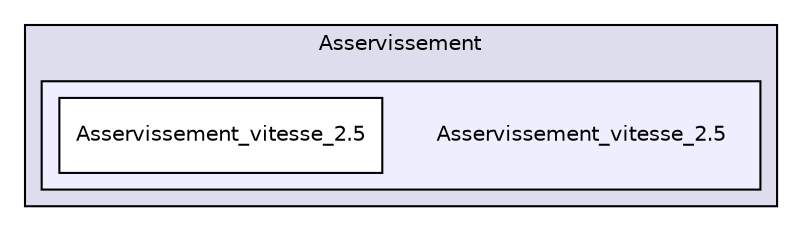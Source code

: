 digraph "Software/Asservissement/Asservissement/Asservissement_vitesse_2.5" {
  compound=true
  node [ fontsize="10", fontname="Helvetica"];
  edge [ labelfontsize="10", labelfontname="Helvetica"];
  subgraph clusterdir_015792a4dd2b8cb6ab1d637735ba0c6d {
    graph [ bgcolor="#ddddee", pencolor="black", label="Asservissement" fontname="Helvetica", fontsize="10", URL="dir_015792a4dd2b8cb6ab1d637735ba0c6d.html"]
  subgraph clusterdir_182a68fd732d23b8d125c6b3f337d287 {
    graph [ bgcolor="#eeeeff", pencolor="black", label="" URL="dir_182a68fd732d23b8d125c6b3f337d287.html"];
    dir_182a68fd732d23b8d125c6b3f337d287 [shape=plaintext label="Asservissement_vitesse_2.5"];
    dir_789455f516b23caa818d097abf292878 [shape=box label="Asservissement_vitesse_2.5" color="black" fillcolor="white" style="filled" URL="dir_789455f516b23caa818d097abf292878.html"];
  }
  }
}
